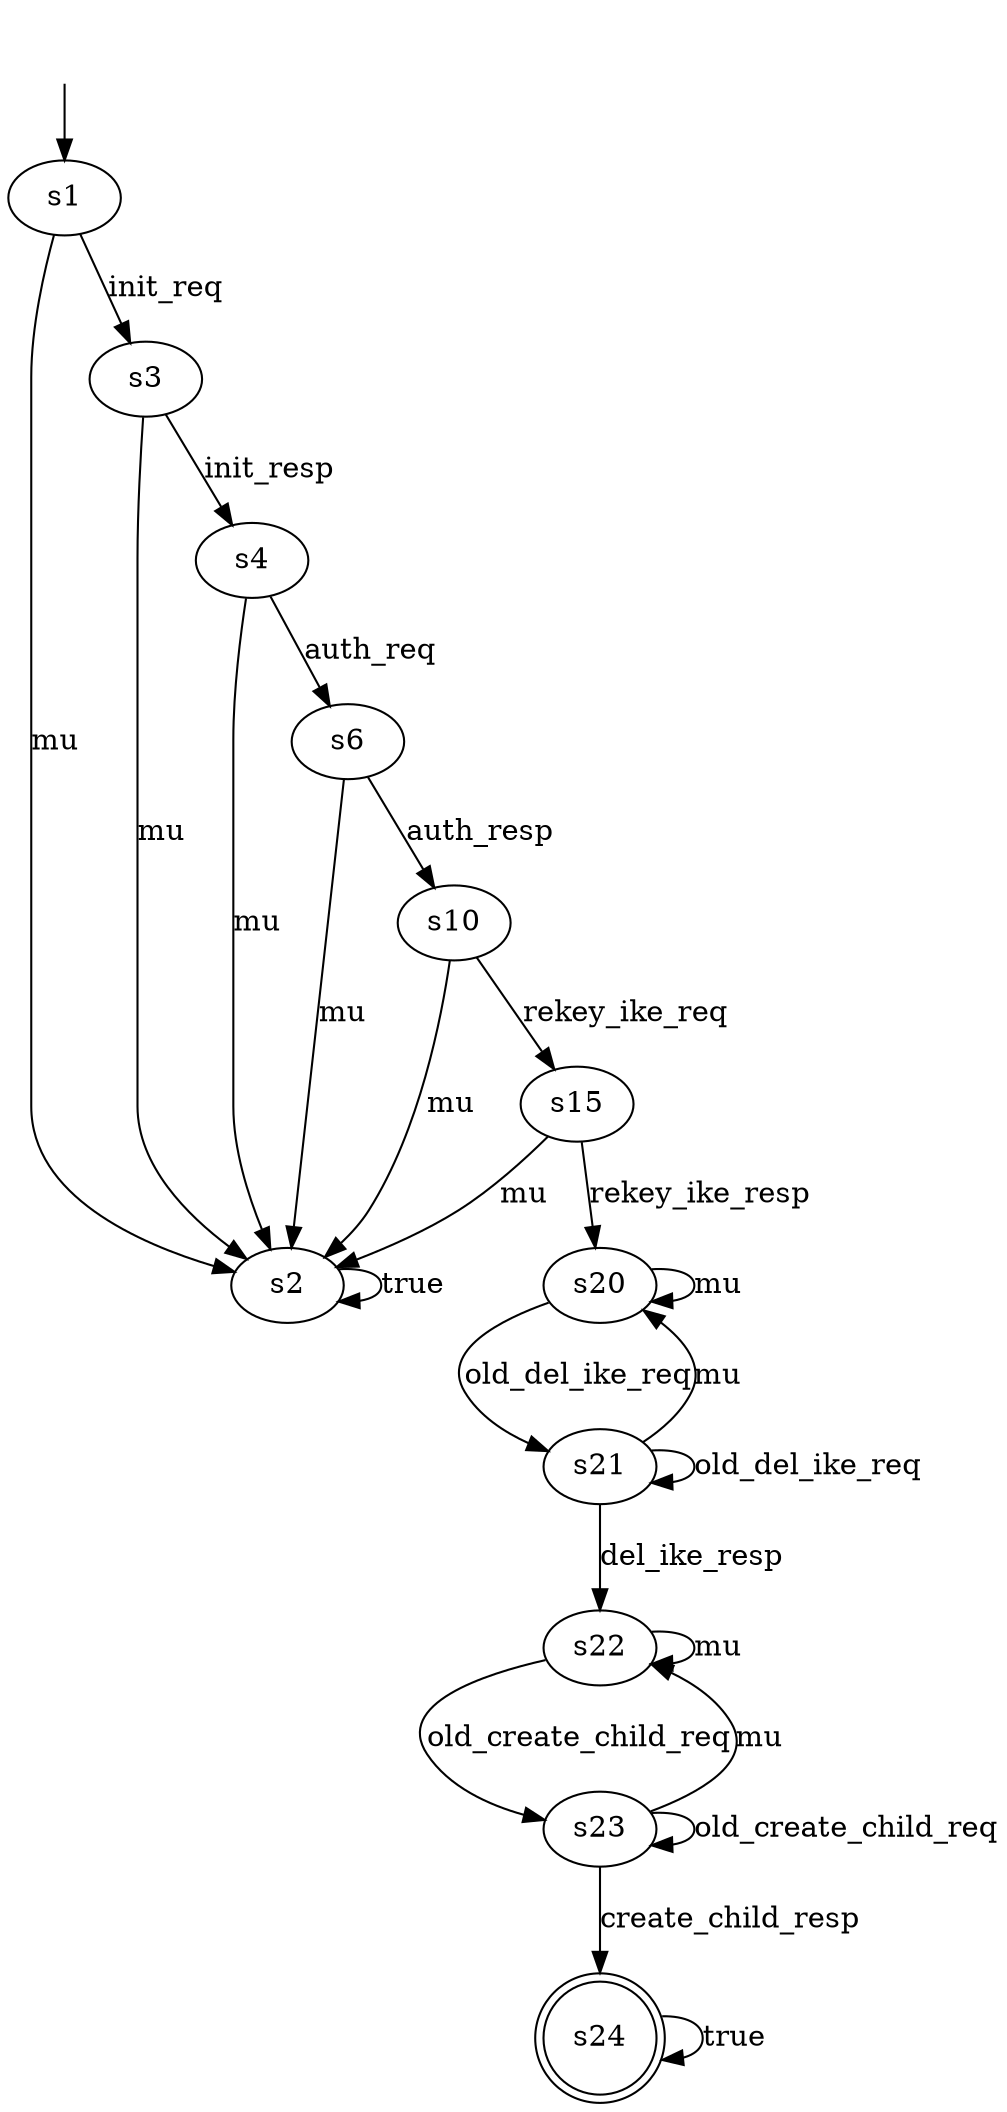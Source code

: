 digraph formula_18 {
s1 [label="s1"];
s2 [label="s2"];
s3 [label="s3"];
s4 [label="s4"];
s6 [label="s6"];
s10 [label="s10"];
s15 [label="s15"];
s20 [label="s20"];
s21 [label="s21"];
s22 [label="s22"];
s23 [label="s23"];
s24 [label="s24", shape=doublecircle];
s1 -> s2  [label="mu"];
s1 -> s3  [label="init_req"];
s2 -> s2  [label="true"];
s3 -> s2  [label="mu"];
s3 -> s4  [label="init_resp"];
s4 -> s2  [label="mu"];
s4 -> s6  [label="auth_req"];
s6 -> s2  [label="mu"];
s6 -> s10  [label="auth_resp"];
s10 -> s2  [label="mu"];
s10 -> s15  [label="rekey_ike_req"];
s15 -> s2  [label="mu"];
s15 -> s20  [label="rekey_ike_resp"];
s20 -> s20  [label="mu"];
s20 -> s21  [label="old_del_ike_req"];
s21 -> s20  [label="mu"];
s21 -> s22  [label="del_ike_resp"];
s21 -> s21  [label="old_del_ike_req"];
s22 -> s22  [label="mu"];
s22 -> s23  [label="old_create_child_req"];
s23 -> s22  [label="mu"];
s23 -> s24  [label="create_child_resp"];
s23 -> s23  [label="old_create_child_req"];
s24 -> s24  [label="true"];
__start0 [label="", shape=none];
__start0 -> s1  [label=""];
}
